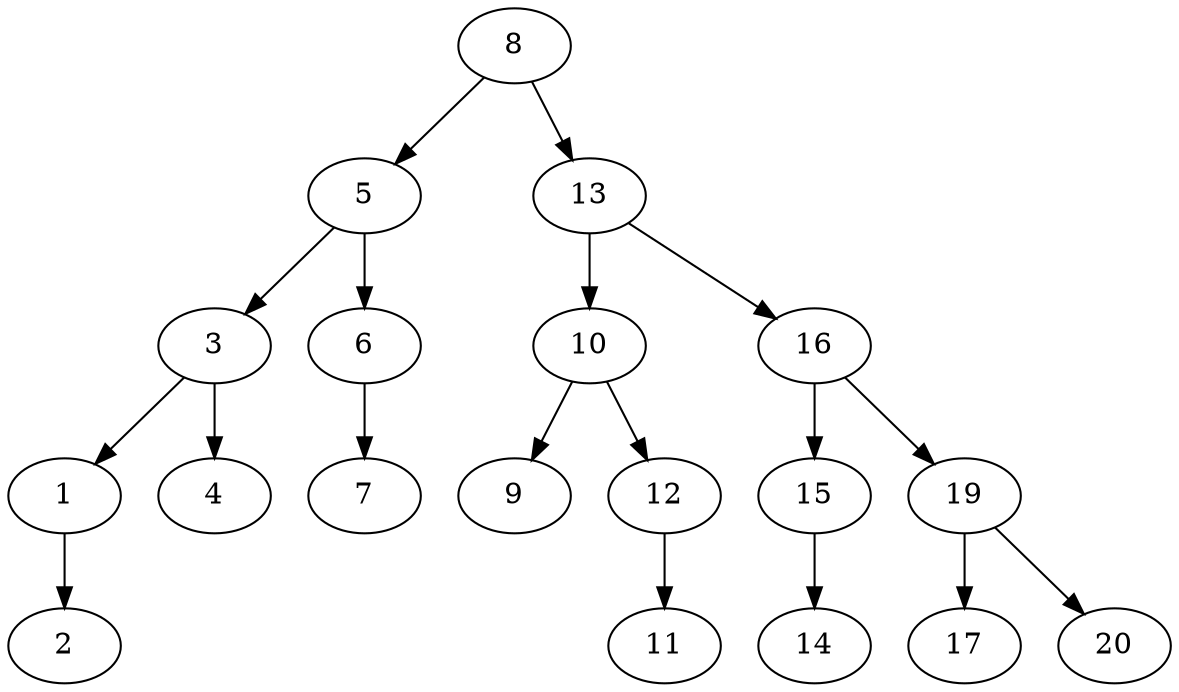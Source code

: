 digraph AVLBaum
{
8 -> 5;
8 -> 13;
5 -> 3;
5 -> 6;
3 -> 1;
3 -> 4;
1 -> 2;
6 -> 7;
13 -> 10;
13 -> 16;
10 -> 9;
10 -> 12;
12 -> 11;
16 -> 15;
16 -> 19;
15 -> 14;
19 -> 17;
19 -> 20;
}
